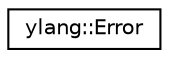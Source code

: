 digraph "Graphical Class Hierarchy"
{
 // LATEX_PDF_SIZE
  edge [fontname="Helvetica",fontsize="10",labelfontname="Helvetica",labelfontsize="10"];
  node [fontname="Helvetica",fontsize="10",shape=record];
  rankdir="LR";
  Node0 [label="ylang::Error",height=0.2,width=0.4,color="black", fillcolor="white", style="filled",URL="$d8/df7/structylang_1_1Error.html",tooltip="Struct used to store errors in the error handler."];
}
